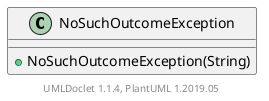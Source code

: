 @startuml

    class NoSuchOutcomeException [[NoSuchOutcomeException.html]] {
        +NoSuchOutcomeException(String)
    }


    center footer UMLDoclet 1.1.4, PlantUML 1.2019.05
@enduml
